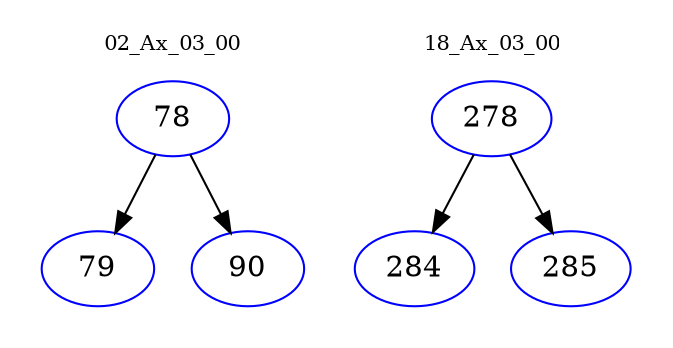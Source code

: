 digraph{
subgraph cluster_0 {
color = white
label = "02_Ax_03_00";
fontsize=10;
T0_78 [label="78", color="blue"]
T0_78 -> T0_79 [color="black"]
T0_79 [label="79", color="blue"]
T0_78 -> T0_90 [color="black"]
T0_90 [label="90", color="blue"]
}
subgraph cluster_1 {
color = white
label = "18_Ax_03_00";
fontsize=10;
T1_278 [label="278", color="blue"]
T1_278 -> T1_284 [color="black"]
T1_284 [label="284", color="blue"]
T1_278 -> T1_285 [color="black"]
T1_285 [label="285", color="blue"]
}
}
